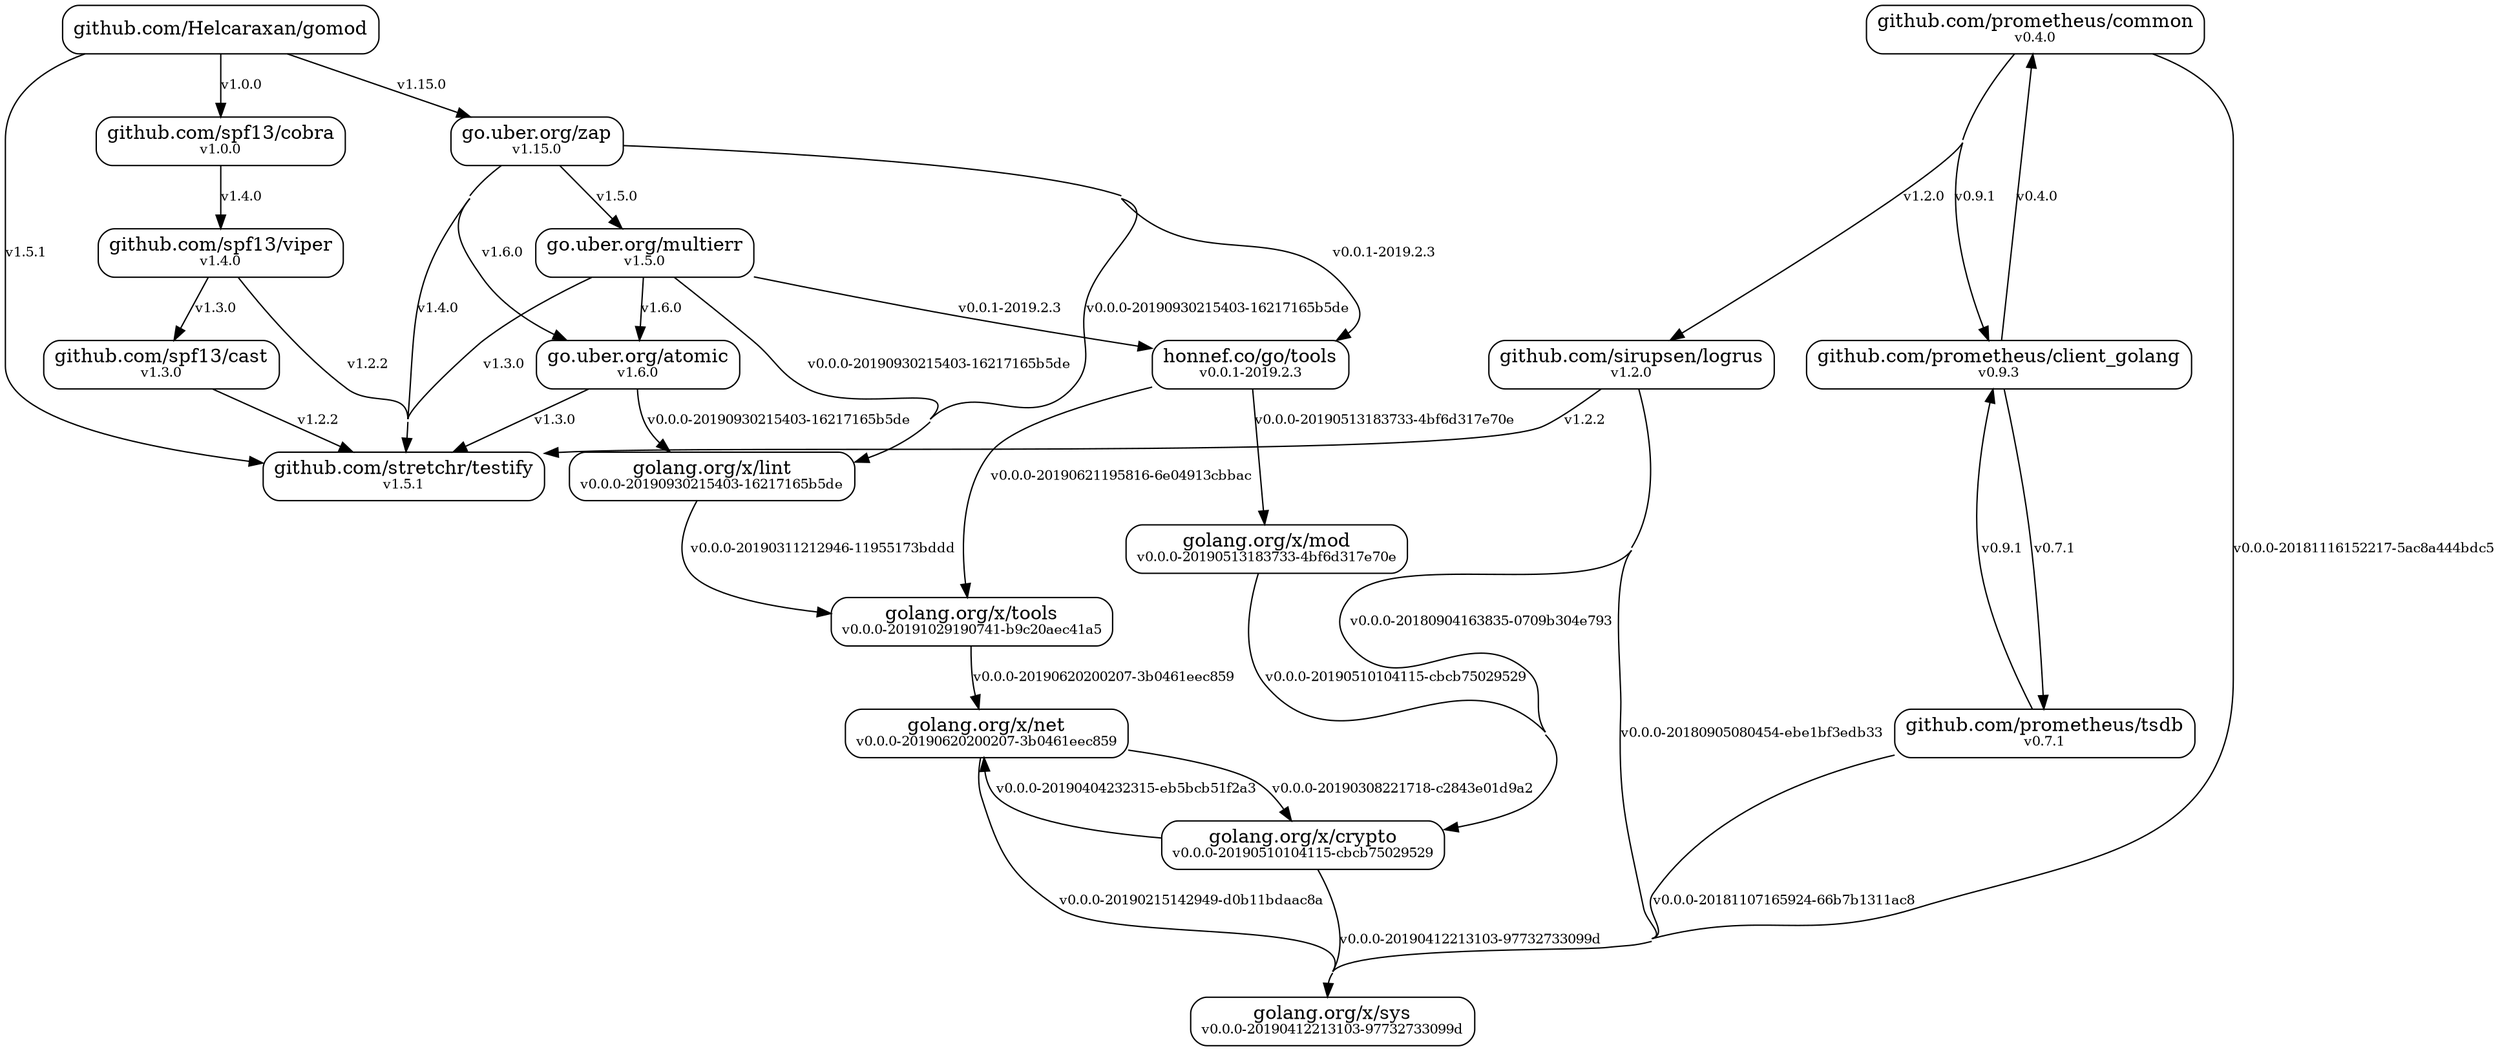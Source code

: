 strict digraph {
  node [shape=box,style=rounded]
  start=0
  concentrate=true
  "github.com/Helcaraxan/gomod"
  "github.com/prometheus/client_golang" [label=<github.com/prometheus/client_golang<br /><font point-size="10">v0.9.3</font>>]
  "github.com/prometheus/common" [label=<github.com/prometheus/common<br /><font point-size="10">v0.4.0</font>>]
  "github.com/prometheus/tsdb" [label=<github.com/prometheus/tsdb<br /><font point-size="10">v0.7.1</font>>]
  "github.com/sirupsen/logrus" [label=<github.com/sirupsen/logrus<br /><font point-size="10">v1.2.0</font>>]
  "github.com/spf13/cast" [label=<github.com/spf13/cast<br /><font point-size="10">v1.3.0</font>>]
  "github.com/spf13/cobra" [label=<github.com/spf13/cobra<br /><font point-size="10">v1.0.0</font>>]
  "github.com/spf13/viper" [label=<github.com/spf13/viper<br /><font point-size="10">v1.4.0</font>>]
  "github.com/stretchr/testify" [label=<github.com/stretchr/testify<br /><font point-size="10">v1.5.1</font>>]
  "go.uber.org/atomic" [label=<go.uber.org/atomic<br /><font point-size="10">v1.6.0</font>>]
  "go.uber.org/multierr" [label=<go.uber.org/multierr<br /><font point-size="10">v1.5.0</font>>]
  "go.uber.org/zap" [label=<go.uber.org/zap<br /><font point-size="10">v1.15.0</font>>]
  "golang.org/x/crypto" [label=<golang.org/x/crypto<br /><font point-size="10">v0.0.0-20190510104115-cbcb75029529</font>>]
  "golang.org/x/lint" [label=<golang.org/x/lint<br /><font point-size="10">v0.0.0-20190930215403-16217165b5de</font>>]
  "golang.org/x/mod" [label=<golang.org/x/mod<br /><font point-size="10">v0.0.0-20190513183733-4bf6d317e70e</font>>]
  "golang.org/x/net" [label=<golang.org/x/net<br /><font point-size="10">v0.0.0-20190620200207-3b0461eec859</font>>]
  "golang.org/x/sys" [label=<golang.org/x/sys<br /><font point-size="10">v0.0.0-20190412213103-97732733099d</font>>]
  "golang.org/x/tools" [label=<golang.org/x/tools<br /><font point-size="10">v0.0.0-20191029190741-b9c20aec41a5</font>>]
  "honnef.co/go/tools" [label=<honnef.co/go/tools<br /><font point-size="10">v0.0.1-2019.2.3</font>>]
  "github.com/Helcaraxan/gomod" -> "github.com/spf13/cobra" [label=<<font point-size="10">v1.0.0</font>>]
  "github.com/Helcaraxan/gomod" -> "github.com/stretchr/testify" [minlen=3,label=<<font point-size="10">v1.5.1</font>>]
  "github.com/Helcaraxan/gomod" -> "go.uber.org/zap" [label=<<font point-size="10">v1.15.0</font>>]
  "github.com/prometheus/client_golang" -> "github.com/prometheus/common" [minlen=3,label=<<font point-size="10">v0.4.0</font>>]
  "github.com/prometheus/client_golang" -> "github.com/prometheus/tsdb" [minlen=3,label=<<font point-size="10">v0.7.1</font>>]
  "github.com/prometheus/common" -> "github.com/prometheus/client_golang" [label=<<font point-size="10">v0.9.1</font>>]
  "github.com/prometheus/common" -> "github.com/sirupsen/logrus" [minlen=3,label=<<font point-size="10">v1.2.0</font>>]
  "github.com/prometheus/common" -> "golang.org/x/sys" [minlen=4,label=<<font point-size="10">v0.0.0-20181116152217-5ac8a444bdc5</font>>]
  "github.com/prometheus/tsdb" -> "github.com/prometheus/client_golang" [label=<<font point-size="10">v0.9.1</font>>]
  "github.com/prometheus/tsdb" -> "golang.org/x/sys" [minlen=3,label=<<font point-size="10">v0.0.0-20181107165924-66b7b1311ac8</font>>]
  "github.com/sirupsen/logrus" -> "github.com/stretchr/testify" [label=<<font point-size="10">v1.2.2</font>>]
  "github.com/sirupsen/logrus" -> "golang.org/x/crypto" [label=<<font point-size="10">v0.0.0-20180904163835-0709b304e793</font>>]
  "github.com/sirupsen/logrus" -> "golang.org/x/sys" [minlen=3,label=<<font point-size="10">v0.0.0-20180905080454-ebe1bf3edb33</font>>]
  "github.com/spf13/cast" -> "github.com/stretchr/testify" [label=<<font point-size="10">v1.2.2</font>>]
  "github.com/spf13/cobra" -> "github.com/spf13/viper" [label=<<font point-size="10">v1.4.0</font>>]
  "github.com/spf13/viper" -> "github.com/spf13/cast" [label=<<font point-size="10">v1.3.0</font>>]
  "github.com/spf13/viper" -> "github.com/stretchr/testify" [minlen=2,label=<<font point-size="10">v1.2.2</font>>]
  "go.uber.org/atomic" -> "github.com/stretchr/testify" [label=<<font point-size="10">v1.3.0</font>>]
  "go.uber.org/atomic" -> "golang.org/x/lint" [label=<<font point-size="10">v0.0.0-20190930215403-16217165b5de</font>>]
  "go.uber.org/multierr" -> "github.com/stretchr/testify" [minlen=2,label=<<font point-size="10">v1.3.0</font>>]
  "go.uber.org/multierr" -> "go.uber.org/atomic" [label=<<font point-size="10">v1.6.0</font>>]
  "go.uber.org/multierr" -> "golang.org/x/lint" [minlen=2,label=<<font point-size="10">v0.0.0-20190930215403-16217165b5de</font>>]
  "go.uber.org/multierr" -> "honnef.co/go/tools" [label=<<font point-size="10">v0.0.1-2019.2.3</font>>]
  "go.uber.org/zap" -> "github.com/stretchr/testify" [minlen=2,label=<<font point-size="10">v1.4.0</font>>]
  "go.uber.org/zap" -> "go.uber.org/atomic" [minlen=2,label=<<font point-size="10">v1.6.0</font>>]
  "go.uber.org/zap" -> "go.uber.org/multierr" [label=<<font point-size="10">v1.5.0</font>>]
  "go.uber.org/zap" -> "golang.org/x/lint" [minlen=3,label=<<font point-size="10">v0.0.0-20190930215403-16217165b5de</font>>]
  "go.uber.org/zap" -> "honnef.co/go/tools" [minlen=2,label=<<font point-size="10">v0.0.1-2019.2.3</font>>]
  "golang.org/x/crypto" -> "golang.org/x/net" [label=<<font point-size="10">v0.0.0-20190404232315-eb5bcb51f2a3</font>>]
  "golang.org/x/crypto" -> "golang.org/x/sys" [minlen=2,label=<<font point-size="10">v0.0.0-20190412213103-97732733099d</font>>]
  "golang.org/x/lint" -> "golang.org/x/tools" [label=<<font point-size="10">v0.0.0-20190311212946-11955173bddd</font>>]
  "golang.org/x/mod" -> "golang.org/x/crypto" [label=<<font point-size="10">v0.0.0-20190510104115-cbcb75029529</font>>]
  "golang.org/x/net" -> "golang.org/x/crypto" [label=<<font point-size="10">v0.0.0-20190308221718-c2843e01d9a2</font>>]
  "golang.org/x/net" -> "golang.org/x/sys" [minlen=3,label=<<font point-size="10">v0.0.0-20190215142949-d0b11bdaac8a</font>>]
  "golang.org/x/tools" -> "golang.org/x/net" [label=<<font point-size="10">v0.0.0-20190620200207-3b0461eec859</font>>]
  "honnef.co/go/tools" -> "golang.org/x/mod" [label=<<font point-size="10">v0.0.0-20190513183733-4bf6d317e70e</font>>]
  "honnef.co/go/tools" -> "golang.org/x/tools" [label=<<font point-size="10">v0.0.0-20190621195816-6e04913cbbac</font>>]
}
